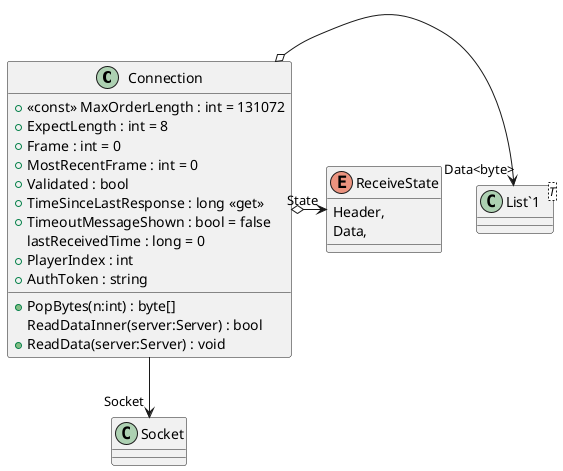 @startuml
class Connection {
    + <<const>> MaxOrderLength : int = 131072
    + ExpectLength : int = 8
    + Frame : int = 0
    + MostRecentFrame : int = 0
    + Validated : bool
    + TimeSinceLastResponse : long <<get>>
    + TimeoutMessageShown : bool = false
    lastReceivedTime : long = 0
    + PlayerIndex : int
    + AuthToken : string
    + PopBytes(n:int) : byte[]
    ReadDataInner(server:Server) : bool
    + ReadData(server:Server) : void
}
enum ReceiveState {
    Header,
    Data,
}
class "List`1"<T> {
}
Connection --> "Socket" Socket
Connection o-> "Data<byte>" "List`1"
Connection o-> "State" ReceiveState
@enduml
